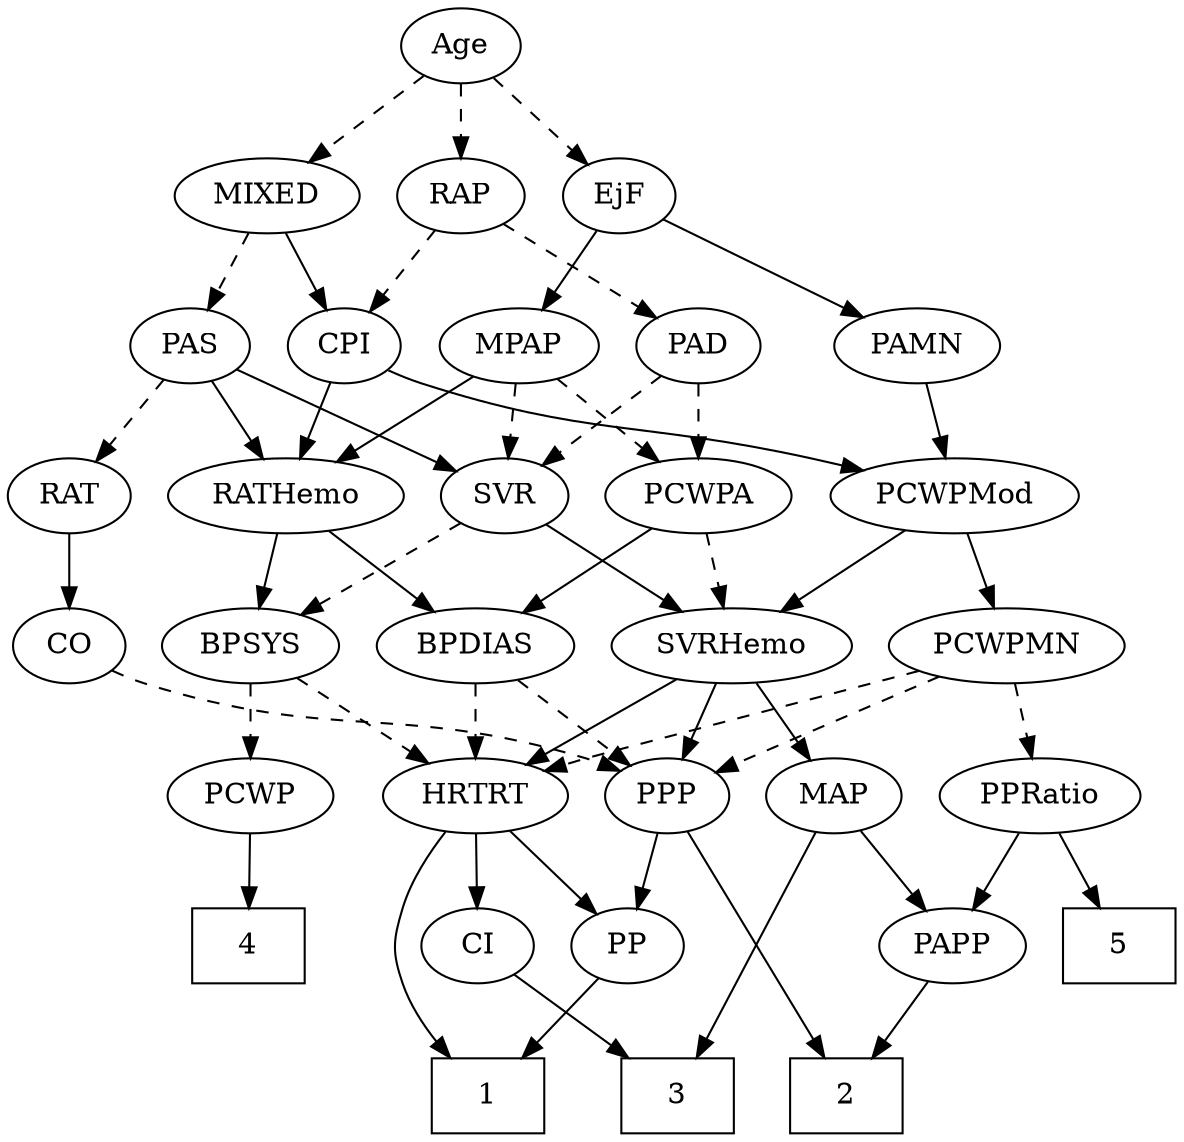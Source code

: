 strict digraph {
	graph [bb="0,0,537.3,540"];
	node [label="\N"];
	1	[height=0.5,
		pos="212.3,18",
		shape=box,
		width=0.75];
	2	[height=0.5,
		pos="384.3,18",
		shape=box,
		width=0.75];
	3	[height=0.5,
		pos="303.3,18",
		shape=box,
		width=0.75];
	4	[height=0.5,
		pos="98.298,90",
		shape=box,
		width=0.75];
	5	[height=0.5,
		pos="510.3,90",
		shape=box,
		width=0.75];
	Age	[height=0.5,
		pos="193.3,522",
		width=0.75];
	EjF	[height=0.5,
		pos="266.3,450",
		width=0.75];
	Age -> EjF	[pos="e,251.55,465.14 208.07,506.83 218.46,496.87 232.54,483.37 244.25,472.14",
		style=dashed];
	RAP	[height=0.5,
		pos="193.3,450",
		width=0.77632];
	Age -> RAP	[pos="e,193.3,468.1 193.3,503.7 193.3,495.98 193.3,486.71 193.3,478.11",
		style=dashed];
	MIXED	[height=0.5,
		pos="107.3,450",
		width=1.1193];
	Age -> MIXED	[pos="e,125.92,466.16 176.72,507.5 164.56,497.61 147.8,483.96 133.79,472.56",
		style=dashed];
	MPAP	[height=0.5,
		pos="223.3,378",
		width=0.97491];
	EjF -> MPAP	[pos="e,233.31,395.31 256.54,433.12 251.23,424.47 244.54,413.58 238.55,403.83",
		style=solid];
	PAMN	[height=0.5,
		pos="402.3,378",
		width=1.011];
	EjF -> PAMN	[pos="e,377.76,391.63 286.95,438.37 308.66,427.2 343.15,409.45 368.76,396.26",
		style=solid];
	PAD	[height=0.5,
		pos="305.3,378",
		width=0.79437];
	RAP -> PAD	[pos="e,285.64,391.29 212.81,436.81 230.52,425.73 256.87,409.26 276.92,396.73",
		style=dashed];
	CPI	[height=0.5,
		pos="143.3,378",
		width=0.75];
	RAP -> CPI	[pos="e,154.36,394.49 182.2,433.46 175.79,424.49 167.6,413.02 160.38,402.92",
		style=dashed];
	PAS	[height=0.5,
		pos="71.298,378",
		width=0.75];
	MIXED -> PAS	[pos="e,79.684,395.31 98.583,432.05 94.32,423.77 89.101,413.62 84.373,404.42",
		style=dashed];
	MIXED -> CPI	[pos="e,134.91,395.31 116.01,432.05 120.27,423.77 125.49,413.62 130.22,404.42",
		style=solid];
	RATHemo	[height=0.5,
		pos="122.3,306",
		width=1.3721];
	MPAP -> RATHemo	[pos="e,144.31,322.26 203.34,363.17 188.85,353.13 168.99,339.36 152.55,327.97",
		style=solid];
	SVR	[height=0.5,
		pos="217.3,306",
		width=0.77632];
	MPAP -> SVR	[pos="e,218.76,324.1 221.81,359.7 221.15,351.98 220.36,342.71 219.62,334.11",
		style=dashed];
	PCWPA	[height=0.5,
		pos="305.3,306",
		width=1.1555];
	MPAP -> PCWPA	[pos="e,287.37,322.31 240.69,362.15 251.95,352.54 266.81,339.85 279.45,329.07",
		style=dashed];
	BPSYS	[height=0.5,
		pos="110.3,234",
		width=1.0471];
	PCWP	[height=0.5,
		pos="104.3,162",
		width=0.97491];
	BPSYS -> PCWP	[pos="e,105.76,180.1 108.81,215.7 108.15,207.98 107.36,198.71 106.62,190.11",
		style=dashed];
	HRTRT	[height=0.5,
		pos="208.3,162",
		width=1.1013];
	BPSYS -> HRTRT	[pos="e,188.02,177.49 130.6,218.5 144.79,208.36 163.94,194.68 179.68,183.44",
		style=dashed];
	PAD -> SVR	[pos="e,234.21,320.46 288.33,363.5 275.3,353.14 257.12,338.67 242.41,326.97",
		style=dashed];
	PAD -> PCWPA	[pos="e,305.3,324.1 305.3,359.7 305.3,351.98 305.3,342.71 305.3,334.11",
		style=dashed];
	CO	[height=0.5,
		pos="27.298,234",
		width=0.75];
	PPP	[height=0.5,
		pos="295.3,162",
		width=0.75];
	CO -> PPP	[pos="e,274.34,173.44 47.867,222.18 52.821,219.88 58.167,217.66 63.298,216 146.75,189.05 173.57,206.09 257.3,180 259.86,179.2 262.48,178.28 \
265.09,177.28",
		style=dashed];
	PAS -> RATHemo	[pos="e,110.3,323.47 82.616,361.46 88.971,352.74 97.05,341.65 104.26,331.76",
		style=solid];
	RAT	[height=0.5,
		pos="27.298,306",
		width=0.75827];
	PAS -> RAT	[pos="e,37.242,322.82 61.313,361.12 55.8,352.34 48.835,341.26 42.645,331.42",
		style=dashed];
	PAS -> SVR	[pos="e,195.57,317.42 92.527,366.82 117.25,354.97 158.31,335.28 186.53,321.75",
		style=solid];
	PCWPMod	[height=0.5,
		pos="417.3,306",
		width=1.4443];
	PAMN -> PCWPMod	[pos="e,413.6,324.28 405.93,360.05 407.6,352.26 409.62,342.82 411.49,334.08",
		style=solid];
	RATHemo -> BPSYS	[pos="e,113.23,252.1 119.33,287.7 118.01,279.98 116.42,270.71 114.95,262.11",
		style=solid];
	BPDIAS	[height=0.5,
		pos="208.3,234",
		width=1.1735];
	RATHemo -> BPDIAS	[pos="e,189.45,250.34 141.81,289.12 153.52,279.59 168.58,267.33 181.4,256.89",
		style=solid];
	CPI -> RATHemo	[pos="e,127.48,324.28 138.21,360.05 135.88,352.26 133.04,342.82 130.42,334.08",
		style=solid];
	CPI -> PCWPMod	[pos="e,378.68,318.21 163.89,366.24 168.84,363.94 174.18,361.7 179.3,360 255.48,334.68 278.25,342.79 356.3,324 360.39,323.02 364.61,321.95 \
368.85,320.84",
		style=solid];
	RAT -> CO	[pos="e,27.298,252.1 27.298,287.7 27.298,279.98 27.298,270.71 27.298,262.11",
		style=solid];
	SVR -> BPSYS	[pos="e,131.84,249.09 198.17,292.49 182.08,281.96 158.8,266.73 140.25,254.59",
		style=dashed];
	SVRHemo	[height=0.5,
		pos="318.3,234",
		width=1.3902];
	SVR -> SVRHemo	[pos="e,296.37,250.19 235.82,292.16 250.37,282.08 270.93,267.83 287.89,256.08",
		style=solid];
	PCWPMN	[height=0.5,
		pos="436.3,234",
		width=1.3902];
	PCWPMod -> PCWPMN	[pos="e,431.61,252.28 421.9,288.05 424.01,280.26 426.57,270.82 428.95,262.08",
		style=solid];
	PCWPMod -> SVRHemo	[pos="e,339.87,250.25 395.33,289.46 381.52,279.7 363.52,266.97 348.39,256.28",
		style=solid];
	PCWPA -> SVRHemo	[pos="e,315.12,252.1 308.51,287.7 309.94,279.98 311.67,270.71 313.26,262.11",
		style=dashed];
	PCWPA -> BPDIAS	[pos="e,228.84,249.82 284.73,290.15 270.84,280.13 252.31,266.76 236.98,255.7",
		style=solid];
	PCWPMN -> PPP	[pos="e,316.55,173.55 408.1,219 384.26,207.17 350.19,190.25 325.73,178.11",
		style=dashed];
	PPRatio	[height=0.5,
		pos="460.3,162",
		width=1.1013];
	PCWPMN -> PPRatio	[pos="e,454.37,180.28 442.11,216.05 444.81,208.18 448.09,198.62 451.11,189.79",
		style=dashed];
	PCWPMN -> HRTRT	[pos="e,238.99,173.4 398.56,222.07 362.65,211.58 307.16,195.14 259.3,180 255.8,178.89 252.17,177.73 248.54,176.54",
		style=dashed];
	MAP	[height=0.5,
		pos="372.3,162",
		width=0.84854];
	SVRHemo -> MAP	[pos="e,359.96,178.99 331.09,216.41 337.85,207.66 346.26,196.75 353.72,187.08",
		style=solid];
	SVRHemo -> PPP	[pos="e,300.81,179.79 312.73,216.05 310.1,208.06 306.91,198.33 303.97,189.4",
		style=solid];
	SVRHemo -> HRTRT	[pos="e,230.36,177.04 294.7,217.98 278.47,207.65 256.74,193.83 239.14,182.63",
		style=solid];
	BPDIAS -> PPP	[pos="e,278.8,176.27 227.18,217.81 239.92,207.55 256.87,193.91 270.68,182.81",
		style=dashed];
	BPDIAS -> HRTRT	[pos="e,208.3,180.1 208.3,215.7 208.3,207.98 208.3,198.71 208.3,190.11",
		style=dashed];
	MAP -> 3	[pos="e,311.73,36.346 364.25,144.43 352.43,120.11 330.26,74.498 316.17,45.492",
		style=solid];
	PAPP	[height=0.5,
		pos="433.3,90",
		width=0.88464];
	MAP -> PAPP	[pos="e,419.8,106.49 385.84,145.46 393.81,136.31 404.06,124.55 412.99,114.31",
		style=solid];
	PP	[height=0.5,
		pos="280.3,90",
		width=0.75];
	PP -> 1	[pos="e,229.01,36.204 266.21,74.496 257.51,65.538 246.12,53.813 236.05,43.45",
		style=solid];
	PPP -> 2	[pos="e,373.61,36.056 305.33,144.99 320.59,120.64 349.79,74.065 368.08,44.873",
		style=solid];
	PPP -> PP	[pos="e,284,108.28 291.67,144.05 290,136.26 287.97,126.82 286.1,118.08",
		style=solid];
	PPRatio -> 5	[pos="e,498.07,108.12 471.89,144.76 477.9,136.35 485.38,125.89 492.13,116.44",
		style=solid];
	PPRatio -> PAPP	[pos="e,439.77,107.79 453.76,144.05 450.68,136.06 446.93,126.33 443.48,117.4",
		style=solid];
	PCWP -> 4	[pos="e,99.764,108.1 102.81,143.7 102.15,135.98 101.36,126.71 100.62,118.11",
		style=solid];
	CI	[height=0.5,
		pos="208.3,90",
		width=0.75];
	CI -> 3	[pos="e,279.9,36.242 225.72,76.161 238.56,66.703 256.37,53.578 271.69,42.289",
		style=solid];
	PAPP -> 2	[pos="e,396.4,36.292 422.18,73.116 416.3,64.716 408.93,54.196 402.27,44.671",
		style=solid];
	HRTRT -> 1	[pos="e,194.56,36.401 193.81,145.17 185.76,135.27 176.55,121.82 172.3,108 167.59,92.707 167.22,87.171 172.3,72 175.65,61.998 181.71,52.376 \
188.13,44.138",
		style=solid];
	HRTRT -> PP	[pos="e,265.35,105.54 224.28,145.46 234.24,135.78 247.2,123.17 258.15,112.53",
		style=solid];
	HRTRT -> CI	[pos="e,208.3,108.1 208.3,143.7 208.3,135.98 208.3,126.71 208.3,118.11",
		style=solid];
}
